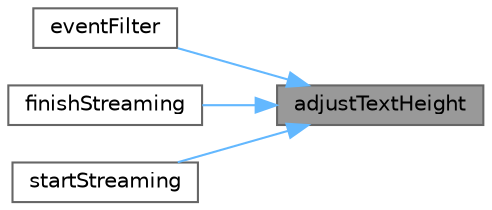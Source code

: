 digraph "adjustTextHeight"
{
 // LATEX_PDF_SIZE
  bgcolor="transparent";
  edge [fontname=Helvetica,fontsize=10,labelfontname=Helvetica,labelfontsize=10];
  node [fontname=Helvetica,fontsize=10,shape=box,height=0.2,width=0.4];
  rankdir="RL";
  Node1 [id="Node000001",label="adjustTextHeight",height=0.2,width=0.4,color="gray40", fillcolor="grey60", style="filled", fontcolor="black",tooltip="调整文本高度"];
  Node1 -> Node2 [id="edge1_Node000001_Node000002",dir="back",color="steelblue1",style="solid",tooltip=" "];
  Node2 [id="Node000002",label="eventFilter",height=0.2,width=0.4,color="grey40", fillcolor="white", style="filled",URL="$class_text_bubble.html#a21a97d51efa77b8fced8a5939afa2ab7",tooltip="事件过滤器"];
  Node1 -> Node3 [id="edge2_Node000001_Node000003",dir="back",color="steelblue1",style="solid",tooltip=" "];
  Node3 [id="Node000003",label="finishStreaming",height=0.2,width=0.4,color="grey40", fillcolor="white", style="filled",URL="$class_text_bubble.html#a7b40d9d0d011b5a6d33a469a8e9b497a",tooltip="结束流式显示"];
  Node1 -> Node4 [id="edge3_Node000001_Node000004",dir="back",color="steelblue1",style="solid",tooltip=" "];
  Node4 [id="Node000004",label="startStreaming",height=0.2,width=0.4,color="grey40", fillcolor="white", style="filled",URL="$class_text_bubble.html#a90d55b7bba81d5501f2026b78fe32245",tooltip="启动流式显示"];
}
